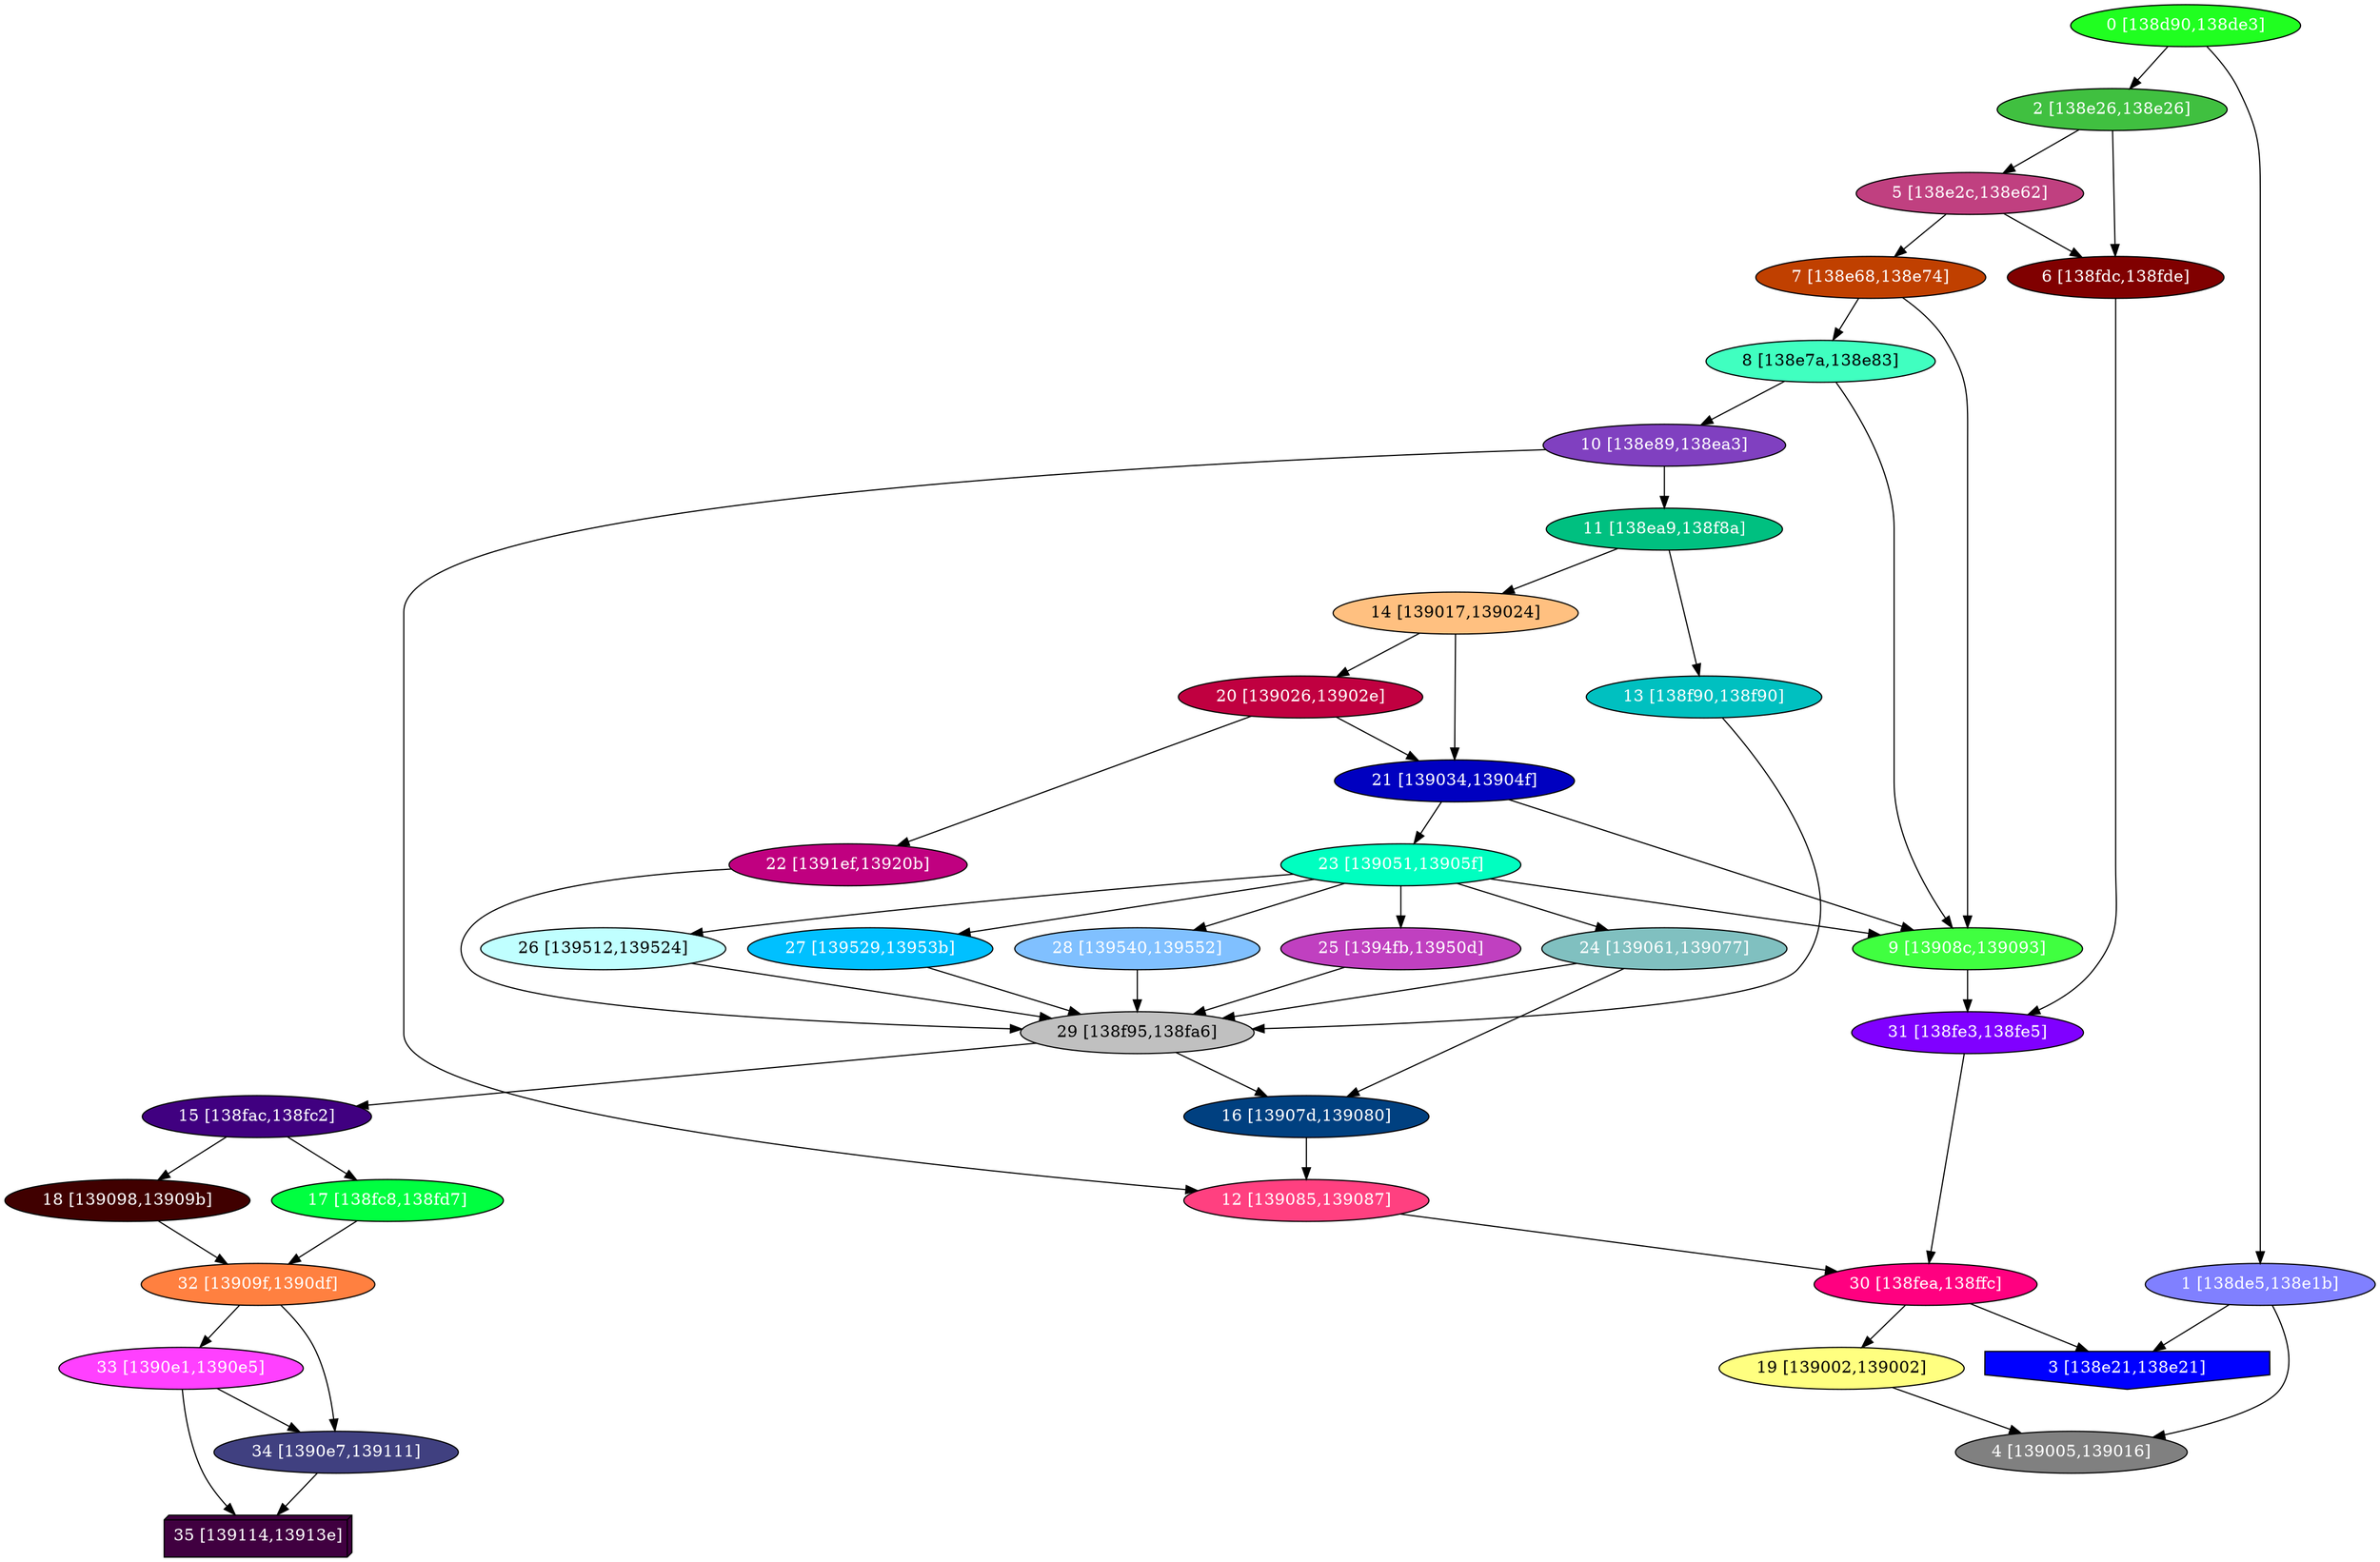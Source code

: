 diGraph libnss3{
	libnss3_0  [style=filled fillcolor="#20FF20" fontcolor="#ffffff" shape=oval label="0 [138d90,138de3]"]
	libnss3_1  [style=filled fillcolor="#8080FF" fontcolor="#ffffff" shape=oval label="1 [138de5,138e1b]"]
	libnss3_2  [style=filled fillcolor="#40C040" fontcolor="#ffffff" shape=oval label="2 [138e26,138e26]"]
	libnss3_3  [style=filled fillcolor="#0000FF" fontcolor="#ffffff" shape=invhouse label="3 [138e21,138e21]"]
	libnss3_4  [style=filled fillcolor="#808080" fontcolor="#ffffff" shape=oval label="4 [139005,139016]"]
	libnss3_5  [style=filled fillcolor="#C04080" fontcolor="#ffffff" shape=oval label="5 [138e2c,138e62]"]
	libnss3_6  [style=filled fillcolor="#800000" fontcolor="#ffffff" shape=oval label="6 [138fdc,138fde]"]
	libnss3_7  [style=filled fillcolor="#C04000" fontcolor="#ffffff" shape=oval label="7 [138e68,138e74]"]
	libnss3_8  [style=filled fillcolor="#40FFC0" fontcolor="#000000" shape=oval label="8 [138e7a,138e83]"]
	libnss3_9  [style=filled fillcolor="#40FF40" fontcolor="#ffffff" shape=oval label="9 [13908c,139093]"]
	libnss3_a  [style=filled fillcolor="#8040C0" fontcolor="#ffffff" shape=oval label="10 [138e89,138ea3]"]
	libnss3_b  [style=filled fillcolor="#00C080" fontcolor="#ffffff" shape=oval label="11 [138ea9,138f8a]"]
	libnss3_c  [style=filled fillcolor="#FF4080" fontcolor="#ffffff" shape=oval label="12 [139085,139087]"]
	libnss3_d  [style=filled fillcolor="#00C0C0" fontcolor="#ffffff" shape=oval label="13 [138f90,138f90]"]
	libnss3_e  [style=filled fillcolor="#FFC080" fontcolor="#000000" shape=oval label="14 [139017,139024]"]
	libnss3_f  [style=filled fillcolor="#400080" fontcolor="#ffffff" shape=oval label="15 [138fac,138fc2]"]
	libnss3_10  [style=filled fillcolor="#004080" fontcolor="#ffffff" shape=oval label="16 [13907d,139080]"]
	libnss3_11  [style=filled fillcolor="#00FF40" fontcolor="#ffffff" shape=oval label="17 [138fc8,138fd7]"]
	libnss3_12  [style=filled fillcolor="#400000" fontcolor="#ffffff" shape=oval label="18 [139098,13909b]"]
	libnss3_13  [style=filled fillcolor="#FFFF80" fontcolor="#000000" shape=oval label="19 [139002,139002]"]
	libnss3_14  [style=filled fillcolor="#C00040" fontcolor="#ffffff" shape=oval label="20 [139026,13902e]"]
	libnss3_15  [style=filled fillcolor="#0000C0" fontcolor="#ffffff" shape=oval label="21 [139034,13904f]"]
	libnss3_16  [style=filled fillcolor="#C00080" fontcolor="#ffffff" shape=oval label="22 [1391ef,13920b]"]
	libnss3_17  [style=filled fillcolor="#00FFC0" fontcolor="#ffffff" shape=oval label="23 [139051,13905f]"]
	libnss3_18  [style=filled fillcolor="#80C0C0" fontcolor="#ffffff" shape=oval label="24 [139061,139077]"]
	libnss3_19  [style=filled fillcolor="#C040C0" fontcolor="#ffffff" shape=oval label="25 [1394fb,13950d]"]
	libnss3_1a  [style=filled fillcolor="#C0FFFF" fontcolor="#000000" shape=oval label="26 [139512,139524]"]
	libnss3_1b  [style=filled fillcolor="#00C0FF" fontcolor="#ffffff" shape=oval label="27 [139529,13953b]"]
	libnss3_1c  [style=filled fillcolor="#80C0FF" fontcolor="#ffffff" shape=oval label="28 [139540,139552]"]
	libnss3_1d  [style=filled fillcolor="#C0C0C0" fontcolor="#000000" shape=oval label="29 [138f95,138fa6]"]
	libnss3_1e  [style=filled fillcolor="#FF0080" fontcolor="#ffffff" shape=oval label="30 [138fea,138ffc]"]
	libnss3_1f  [style=filled fillcolor="#8000FF" fontcolor="#ffffff" shape=oval label="31 [138fe3,138fe5]"]
	libnss3_20  [style=filled fillcolor="#FF8040" fontcolor="#ffffff" shape=oval label="32 [13909f,1390df]"]
	libnss3_21  [style=filled fillcolor="#FF40FF" fontcolor="#ffffff" shape=oval label="33 [1390e1,1390e5]"]
	libnss3_22  [style=filled fillcolor="#404080" fontcolor="#ffffff" shape=oval label="34 [1390e7,139111]"]
	libnss3_23  [style=filled fillcolor="#400040" fontcolor="#ffffff" shape=box3d label="35 [139114,13913e]"]

	libnss3_0 -> libnss3_1
	libnss3_0 -> libnss3_2
	libnss3_1 -> libnss3_3
	libnss3_1 -> libnss3_4
	libnss3_2 -> libnss3_5
	libnss3_2 -> libnss3_6
	libnss3_5 -> libnss3_6
	libnss3_5 -> libnss3_7
	libnss3_6 -> libnss3_1f
	libnss3_7 -> libnss3_8
	libnss3_7 -> libnss3_9
	libnss3_8 -> libnss3_9
	libnss3_8 -> libnss3_a
	libnss3_9 -> libnss3_1f
	libnss3_a -> libnss3_b
	libnss3_a -> libnss3_c
	libnss3_b -> libnss3_d
	libnss3_b -> libnss3_e
	libnss3_c -> libnss3_1e
	libnss3_d -> libnss3_1d
	libnss3_e -> libnss3_14
	libnss3_e -> libnss3_15
	libnss3_f -> libnss3_11
	libnss3_f -> libnss3_12
	libnss3_10 -> libnss3_c
	libnss3_11 -> libnss3_20
	libnss3_12 -> libnss3_20
	libnss3_13 -> libnss3_4
	libnss3_14 -> libnss3_15
	libnss3_14 -> libnss3_16
	libnss3_15 -> libnss3_9
	libnss3_15 -> libnss3_17
	libnss3_16 -> libnss3_1d
	libnss3_17 -> libnss3_9
	libnss3_17 -> libnss3_18
	libnss3_17 -> libnss3_19
	libnss3_17 -> libnss3_1a
	libnss3_17 -> libnss3_1b
	libnss3_17 -> libnss3_1c
	libnss3_18 -> libnss3_10
	libnss3_18 -> libnss3_1d
	libnss3_19 -> libnss3_1d
	libnss3_1a -> libnss3_1d
	libnss3_1b -> libnss3_1d
	libnss3_1c -> libnss3_1d
	libnss3_1d -> libnss3_f
	libnss3_1d -> libnss3_10
	libnss3_1e -> libnss3_3
	libnss3_1e -> libnss3_13
	libnss3_1f -> libnss3_1e
	libnss3_20 -> libnss3_21
	libnss3_20 -> libnss3_22
	libnss3_21 -> libnss3_22
	libnss3_21 -> libnss3_23
	libnss3_22 -> libnss3_23
}